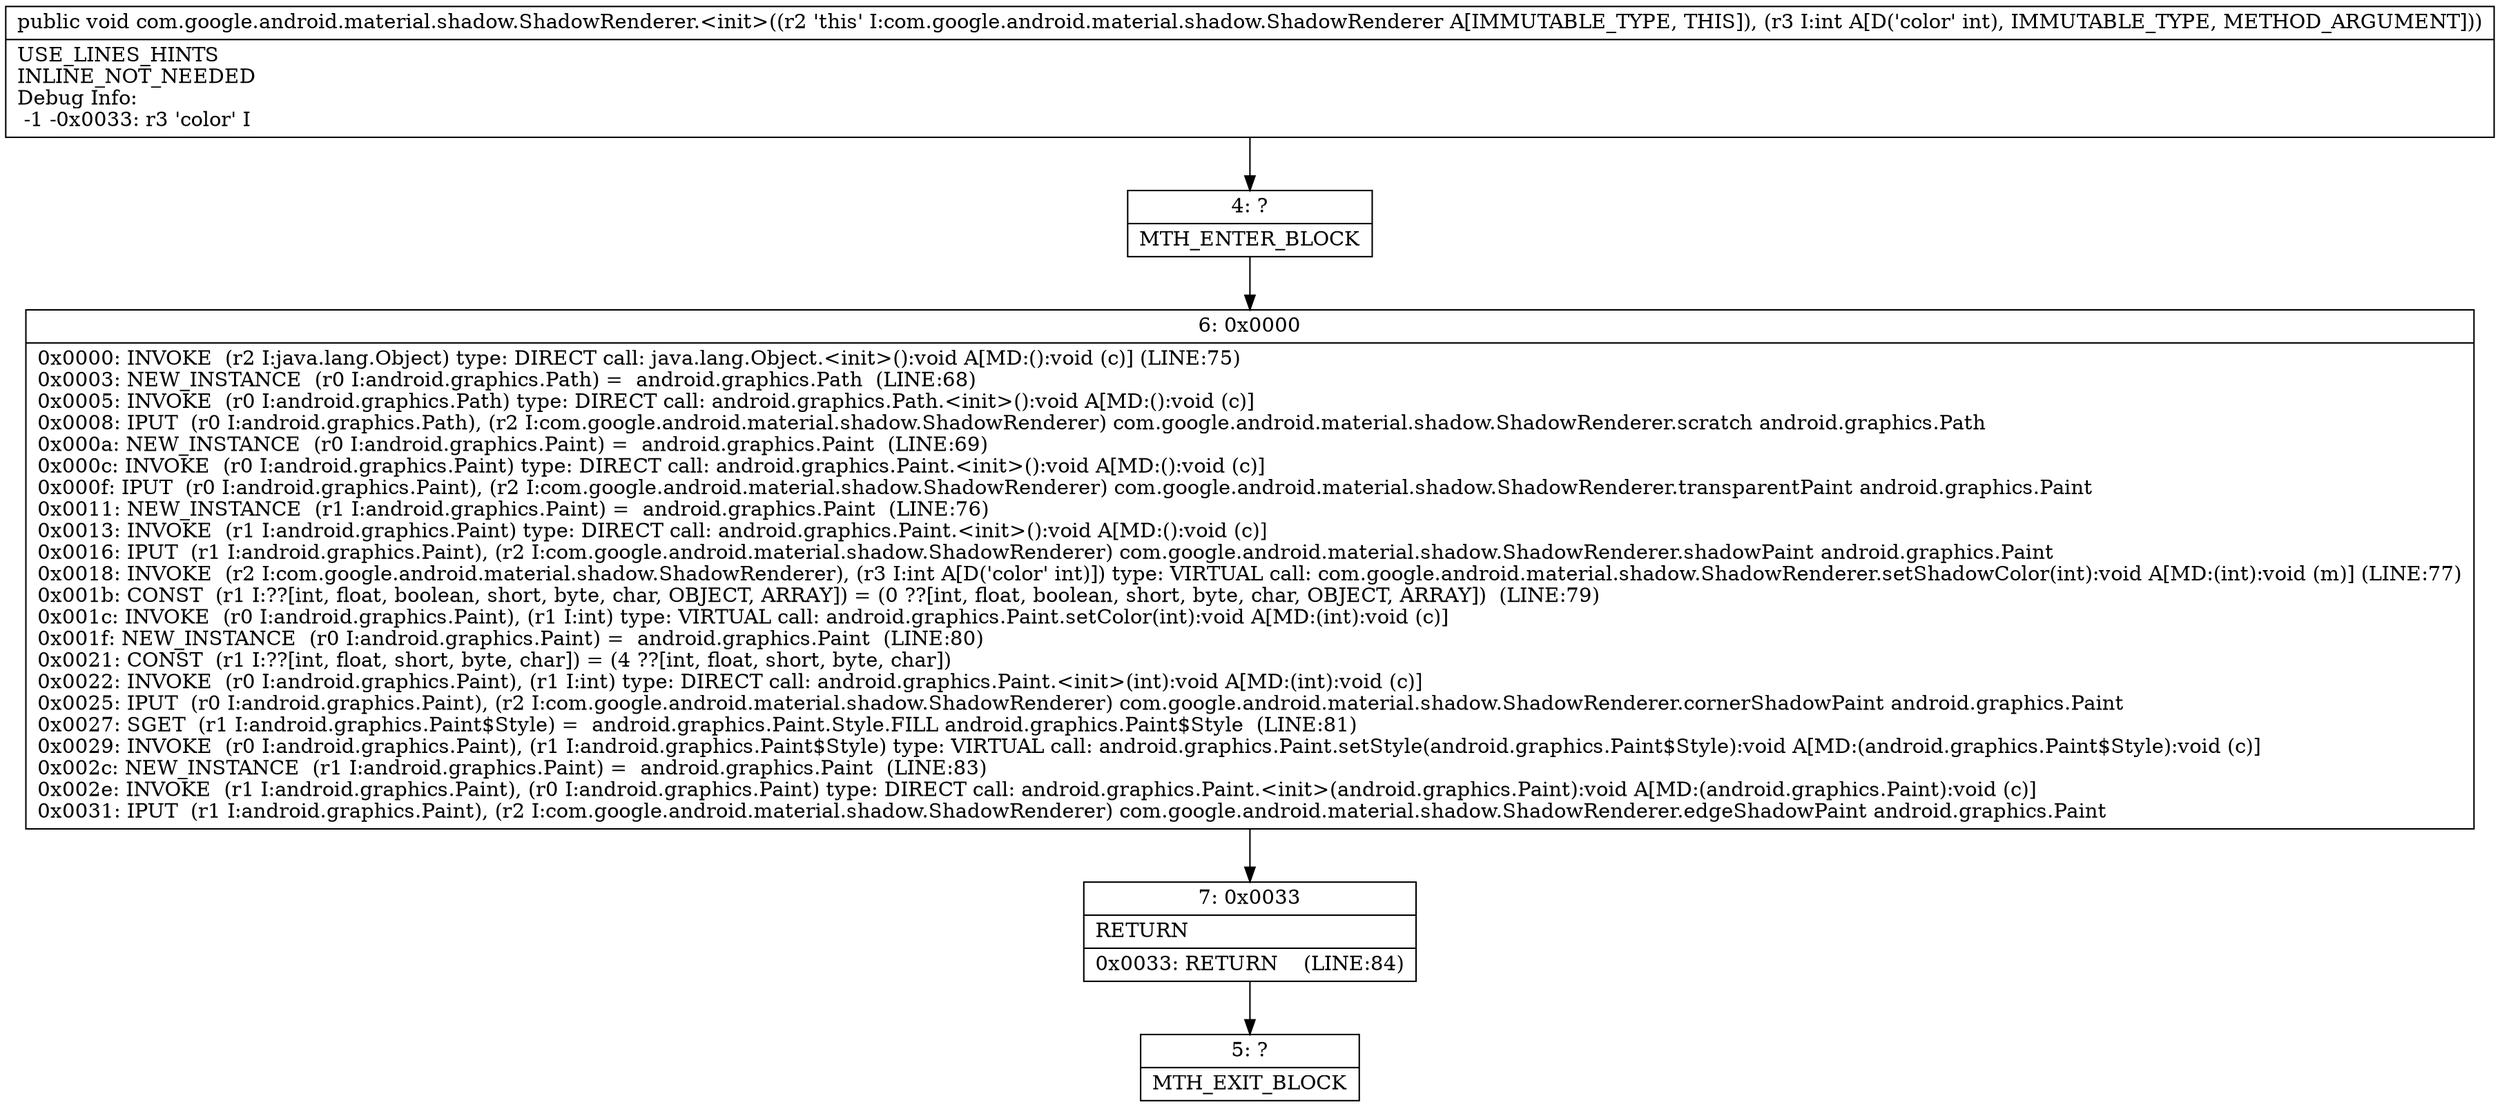 digraph "CFG forcom.google.android.material.shadow.ShadowRenderer.\<init\>(I)V" {
Node_4 [shape=record,label="{4\:\ ?|MTH_ENTER_BLOCK\l}"];
Node_6 [shape=record,label="{6\:\ 0x0000|0x0000: INVOKE  (r2 I:java.lang.Object) type: DIRECT call: java.lang.Object.\<init\>():void A[MD:():void (c)] (LINE:75)\l0x0003: NEW_INSTANCE  (r0 I:android.graphics.Path) =  android.graphics.Path  (LINE:68)\l0x0005: INVOKE  (r0 I:android.graphics.Path) type: DIRECT call: android.graphics.Path.\<init\>():void A[MD:():void (c)]\l0x0008: IPUT  (r0 I:android.graphics.Path), (r2 I:com.google.android.material.shadow.ShadowRenderer) com.google.android.material.shadow.ShadowRenderer.scratch android.graphics.Path \l0x000a: NEW_INSTANCE  (r0 I:android.graphics.Paint) =  android.graphics.Paint  (LINE:69)\l0x000c: INVOKE  (r0 I:android.graphics.Paint) type: DIRECT call: android.graphics.Paint.\<init\>():void A[MD:():void (c)]\l0x000f: IPUT  (r0 I:android.graphics.Paint), (r2 I:com.google.android.material.shadow.ShadowRenderer) com.google.android.material.shadow.ShadowRenderer.transparentPaint android.graphics.Paint \l0x0011: NEW_INSTANCE  (r1 I:android.graphics.Paint) =  android.graphics.Paint  (LINE:76)\l0x0013: INVOKE  (r1 I:android.graphics.Paint) type: DIRECT call: android.graphics.Paint.\<init\>():void A[MD:():void (c)]\l0x0016: IPUT  (r1 I:android.graphics.Paint), (r2 I:com.google.android.material.shadow.ShadowRenderer) com.google.android.material.shadow.ShadowRenderer.shadowPaint android.graphics.Paint \l0x0018: INVOKE  (r2 I:com.google.android.material.shadow.ShadowRenderer), (r3 I:int A[D('color' int)]) type: VIRTUAL call: com.google.android.material.shadow.ShadowRenderer.setShadowColor(int):void A[MD:(int):void (m)] (LINE:77)\l0x001b: CONST  (r1 I:??[int, float, boolean, short, byte, char, OBJECT, ARRAY]) = (0 ??[int, float, boolean, short, byte, char, OBJECT, ARRAY])  (LINE:79)\l0x001c: INVOKE  (r0 I:android.graphics.Paint), (r1 I:int) type: VIRTUAL call: android.graphics.Paint.setColor(int):void A[MD:(int):void (c)]\l0x001f: NEW_INSTANCE  (r0 I:android.graphics.Paint) =  android.graphics.Paint  (LINE:80)\l0x0021: CONST  (r1 I:??[int, float, short, byte, char]) = (4 ??[int, float, short, byte, char]) \l0x0022: INVOKE  (r0 I:android.graphics.Paint), (r1 I:int) type: DIRECT call: android.graphics.Paint.\<init\>(int):void A[MD:(int):void (c)]\l0x0025: IPUT  (r0 I:android.graphics.Paint), (r2 I:com.google.android.material.shadow.ShadowRenderer) com.google.android.material.shadow.ShadowRenderer.cornerShadowPaint android.graphics.Paint \l0x0027: SGET  (r1 I:android.graphics.Paint$Style) =  android.graphics.Paint.Style.FILL android.graphics.Paint$Style  (LINE:81)\l0x0029: INVOKE  (r0 I:android.graphics.Paint), (r1 I:android.graphics.Paint$Style) type: VIRTUAL call: android.graphics.Paint.setStyle(android.graphics.Paint$Style):void A[MD:(android.graphics.Paint$Style):void (c)]\l0x002c: NEW_INSTANCE  (r1 I:android.graphics.Paint) =  android.graphics.Paint  (LINE:83)\l0x002e: INVOKE  (r1 I:android.graphics.Paint), (r0 I:android.graphics.Paint) type: DIRECT call: android.graphics.Paint.\<init\>(android.graphics.Paint):void A[MD:(android.graphics.Paint):void (c)]\l0x0031: IPUT  (r1 I:android.graphics.Paint), (r2 I:com.google.android.material.shadow.ShadowRenderer) com.google.android.material.shadow.ShadowRenderer.edgeShadowPaint android.graphics.Paint \l}"];
Node_7 [shape=record,label="{7\:\ 0x0033|RETURN\l|0x0033: RETURN    (LINE:84)\l}"];
Node_5 [shape=record,label="{5\:\ ?|MTH_EXIT_BLOCK\l}"];
MethodNode[shape=record,label="{public void com.google.android.material.shadow.ShadowRenderer.\<init\>((r2 'this' I:com.google.android.material.shadow.ShadowRenderer A[IMMUTABLE_TYPE, THIS]), (r3 I:int A[D('color' int), IMMUTABLE_TYPE, METHOD_ARGUMENT]))  | USE_LINES_HINTS\lINLINE_NOT_NEEDED\lDebug Info:\l  \-1 \-0x0033: r3 'color' I\l}"];
MethodNode -> Node_4;Node_4 -> Node_6;
Node_6 -> Node_7;
Node_7 -> Node_5;
}

